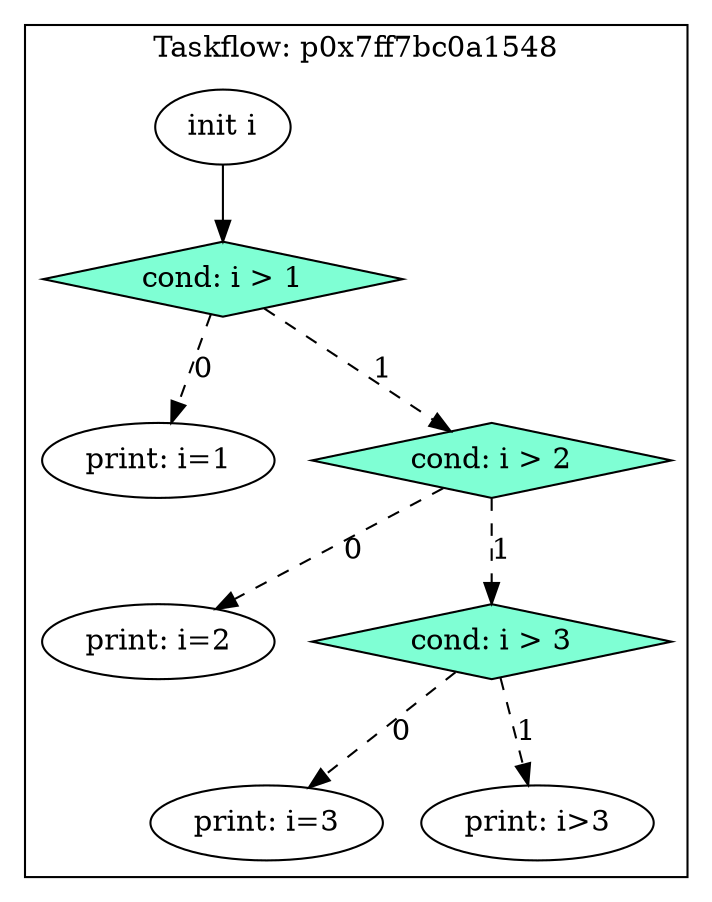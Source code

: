 digraph Taskflow {
subgraph cluster_p0x7ff7bc0a15a8 {
label="Taskflow: p0x7ff7bc0a1548";
p0x7fb9e0961b30[label="init i" ];
p0x7fb9e0961b30 -> p0x7fb9e0961c40;
p0x7fb9e0961c40[label="cond: i > 1" shape=diamond color=black fillcolor=aquamarine style=filled];
p0x7fb9e0961c40 -> p0x7fb9e0965c00 [style=dashed label="0"];
p0x7fb9e0961c40 -> p0x7fb9e0961d50 [style=dashed label="1"];
p0x7fb9e0961d50[label="cond: i > 2" shape=diamond color=black fillcolor=aquamarine style=filled];
p0x7fb9e0961d50 -> p0x7fb9e0961f70 [style=dashed label="0"];
p0x7fb9e0961d50 -> p0x7fb9e0961e60 [style=dashed label="1"];
p0x7fb9e0961e60[label="cond: i > 3" shape=diamond color=black fillcolor=aquamarine style=filled];
p0x7fb9e0961e60 -> p0x7fb9e0965e20 [style=dashed label="0"];
p0x7fb9e0961e60 -> p0x7fb9e09659e0 [style=dashed label="1"];
p0x7fb9e0965c00[label="print: i=1" ];
p0x7fb9e0961f70[label="print: i=2" ];
p0x7fb9e0965e20[label="print: i=3" ];
p0x7fb9e09659e0[label="print: i>3" ];
}
}
